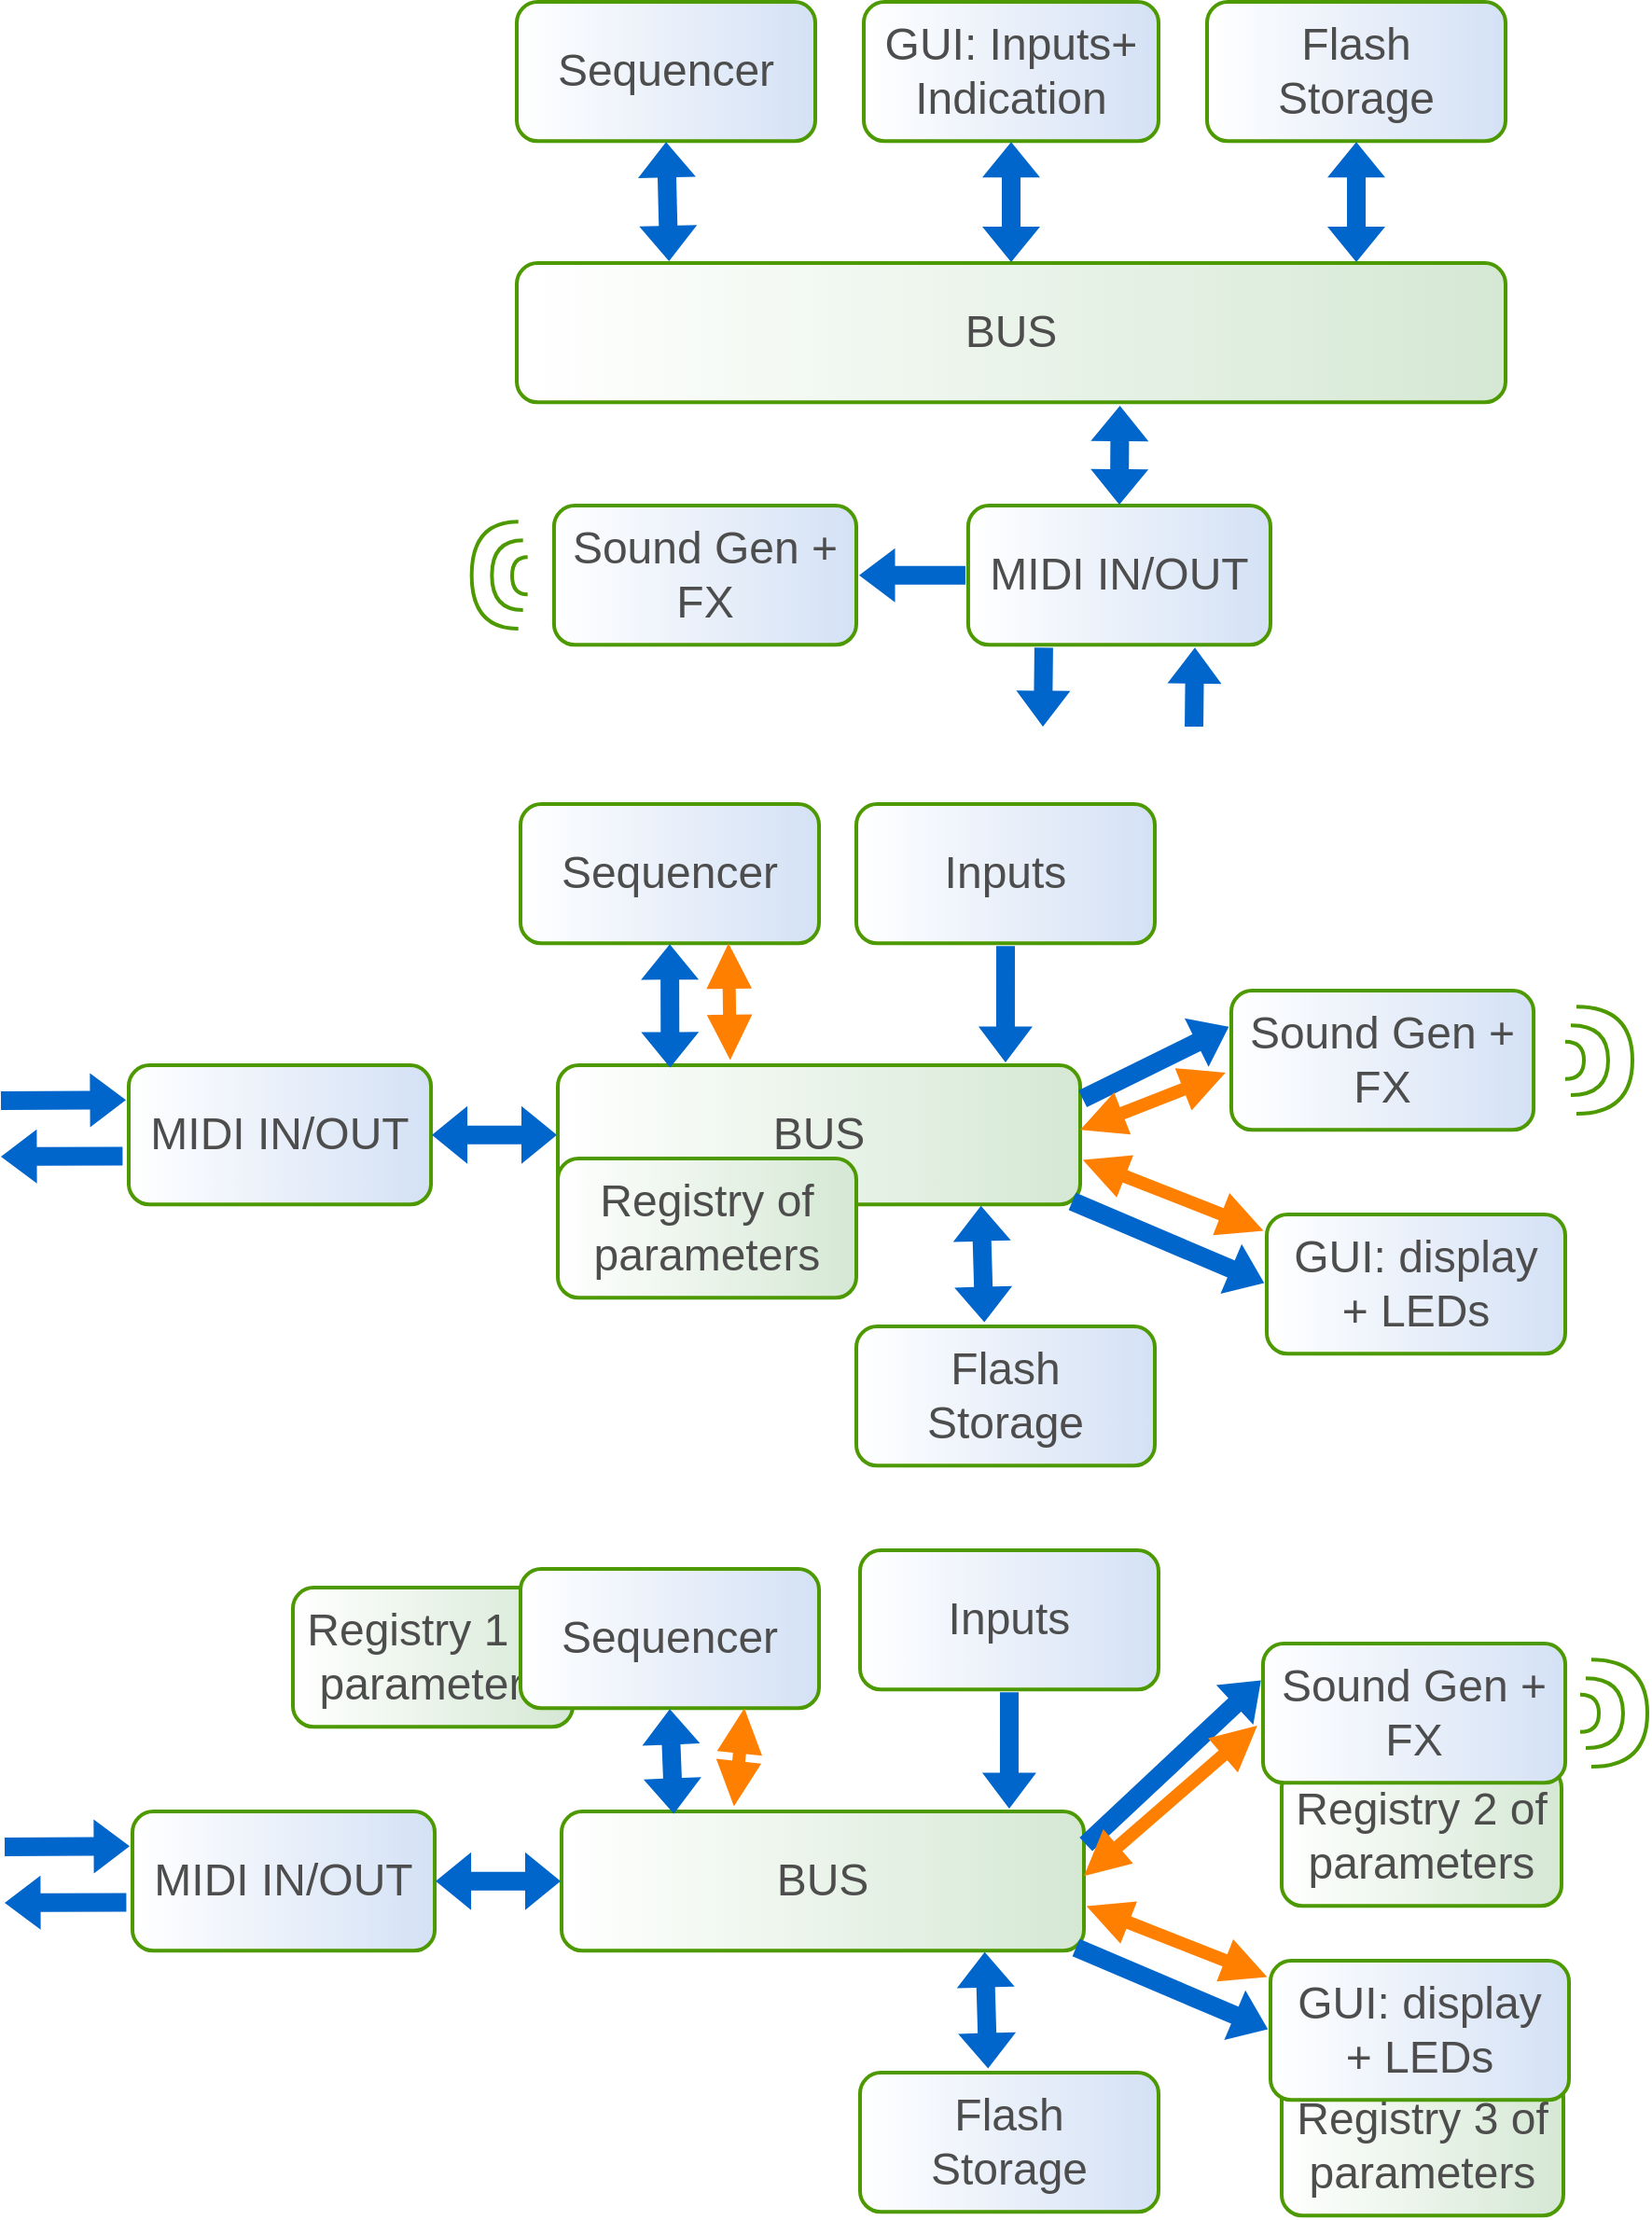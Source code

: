 <mxfile compressed="true" version="26.0.11"><diagram name="Page-1" id="eG5tvo9UgwHiR6DEYF9L"><mxGraphModel dx="954" dy="477" grid="1" gridSize="10" guides="1" tooltips="1" connect="1" arrows="1" fold="1" page="1" pageScale="1" pageWidth="1169" pageHeight="827" math="0" shadow="0"><root><mxCell id="0"/><mxCell id="1" parent="0"/><mxCell id="r1k9Vs8_axK-B9l9-zTd-73" value="Registry 1 of&lt;br&gt;parameters" style="rounded=1;whiteSpace=wrap;html=1;shadow=0;strokeWidth=2;fillColor=#D5E8D4;gradientColor=#ffffff;fontFamily=Helvetica;fontSize=24;align=center;strokeColor=#4D9900;gradientDirection=west;fontColor=#4D4D4D;" vertex="1" parent="1"><mxGeometry x="220" y="890" width="150" height="74.67" as="geometry"/></mxCell><mxCell id="r1k9Vs8_axK-B9l9-zTd-72" value="Registry 3 of&lt;br&gt;parameters" style="rounded=1;whiteSpace=wrap;html=1;shadow=0;strokeWidth=2;fillColor=#D5E8D4;gradientColor=#ffffff;fontFamily=Helvetica;fontSize=24;align=center;strokeColor=#4D9900;gradientDirection=west;fontColor=#4D4D4D;" vertex="1" parent="1"><mxGeometry x="750" y="1152" width="151" height="74.67" as="geometry"/></mxCell><mxCell id="r1k9Vs8_axK-B9l9-zTd-71" value="Registry 2 of&lt;br&gt;parameters" style="rounded=1;whiteSpace=wrap;html=1;shadow=0;strokeWidth=2;fillColor=#D5E8D4;gradientColor=#ffffff;fontFamily=Helvetica;fontSize=24;align=center;strokeColor=#4D9900;gradientDirection=west;fontColor=#4D4D4D;" vertex="1" parent="1"><mxGeometry x="750" y="986" width="150" height="74.67" as="geometry"/></mxCell><mxCell id="TZSDHcv375y_gvkYPDKj-7" value="MIDI IN/OUT" style="rounded=1;whiteSpace=wrap;html=1;shadow=0;strokeWidth=2;fillColor=#D4E1F5;gradientColor=#ffffff;fontFamily=Helvetica;fontSize=24;align=center;strokeColor=#4D9900;gradientDirection=west;fontColor=#4D4D4D;" parent="1" vertex="1"><mxGeometry x="581.966" y="310.002" width="162.036" height="74.667" as="geometry"/></mxCell><mxCell id="TZSDHcv375y_gvkYPDKj-8" value="Sound Gen + FX" style="rounded=1;whiteSpace=wrap;html=1;shadow=0;strokeWidth=2;fillColor=#D4E1F5;gradientColor=#ffffff;fontFamily=Helvetica;fontSize=24;align=center;strokeColor=#4D9900;gradientDirection=west;fontColor=#4D4D4D;" parent="1" vertex="1"><mxGeometry x="359.966" y="310" width="162.036" height="74.667" as="geometry"/></mxCell><mxCell id="TZSDHcv375y_gvkYPDKj-10" value="BUS" style="rounded=1;whiteSpace=wrap;html=1;shadow=0;strokeWidth=2;fillColor=#D5E8D4;gradientColor=#ffffff;fontFamily=Helvetica;fontSize=24;align=center;strokeColor=#4D9900;gradientDirection=west;fontColor=#4D4D4D;" parent="1" vertex="1"><mxGeometry x="340" y="180" width="530" height="74.67" as="geometry"/></mxCell><mxCell id="TZSDHcv375y_gvkYPDKj-12" value="Flash&lt;br&gt;Storage" style="rounded=1;whiteSpace=wrap;html=1;shadow=0;strokeWidth=2;fillColor=#D4E1F5;gradientColor=#ffffff;fontFamily=Helvetica;fontSize=24;align=center;strokeColor=#4D9900;gradientDirection=west;fontColor=#4D4D4D;" parent="1" vertex="1"><mxGeometry x="710" y="40" width="160" height="74.67" as="geometry"/></mxCell><mxCell id="TZSDHcv375y_gvkYPDKj-13" value="GUI: Inputs+&lt;br&gt;I&lt;span style=&quot;background-color: transparent; color: light-dark(rgb(77, 77, 77), rgb(171, 171, 171));&quot;&gt;ndication&lt;/span&gt;" style="rounded=1;whiteSpace=wrap;html=1;shadow=0;strokeWidth=2;fillColor=#D4E1F5;gradientColor=#ffffff;fontFamily=Helvetica;fontSize=24;align=center;strokeColor=#4D9900;gradientDirection=west;fontColor=#4D4D4D;" parent="1" vertex="1"><mxGeometry x="526" y="40" width="158" height="74.67" as="geometry"/></mxCell><mxCell id="Whw1uoBwT5rwK0WxoIqT-2" style="edgeStyle=none;rounded=0;html=1;shadow=0;endArrow=blockThin;endFill=1;jettySize=auto;orthogonalLoop=1;strokeWidth=3;fontFamily=Helvetica;fontSize=18;align=center;shape=flexArrow;strokeColor=none;fillColor=#0066CC;endWidth=16;endSize=5.42;width=8;sourcePerimeterSpacing=-2;dashed=1;fontColor=#4D4D4D;entryX=0.75;entryY=1;entryDx=0;entryDy=0;" parent="1" target="TZSDHcv375y_gvkYPDKj-7" edge="1"><mxGeometry relative="1" as="geometry"><mxPoint x="703" y="430" as="sourcePoint"/><mxPoint x="139.79" y="249.78" as="targetPoint"/></mxGeometry></mxCell><mxCell id="Whw1uoBwT5rwK0WxoIqT-3" style="edgeStyle=none;rounded=0;html=1;shadow=0;endArrow=blockThin;endFill=1;jettySize=auto;orthogonalLoop=1;strokeWidth=3;fontFamily=Helvetica;fontSize=18;align=center;shape=flexArrow;strokeColor=none;fillColor=#0066CC;endWidth=16;endSize=5.42;width=8;sourcePerimeterSpacing=-2;dashed=1;fontColor=#4D4D4D;exitX=0.25;exitY=1;exitDx=0;exitDy=0;" parent="1" source="TZSDHcv375y_gvkYPDKj-7" edge="1"><mxGeometry relative="1" as="geometry"><mxPoint x="740" y="359" as="sourcePoint"/><mxPoint x="622" y="430" as="targetPoint"/></mxGeometry></mxCell><mxCell id="Whw1uoBwT5rwK0WxoIqT-10" style="edgeStyle=none;rounded=0;html=1;shadow=0;endArrow=blockThin;endFill=1;jettySize=auto;orthogonalLoop=1;strokeWidth=3;fontFamily=Helvetica;fontSize=18;align=center;shape=flexArrow;strokeColor=none;fillColor=#0066CC;endWidth=16;endSize=5.42;width=8;sourcePerimeterSpacing=-2;dashed=1;fontColor=#4D4D4D;exitX=0;exitY=0.5;exitDx=0;exitDy=0;entryX=1;entryY=0.5;entryDx=0;entryDy=0;" parent="1" source="TZSDHcv375y_gvkYPDKj-7" target="TZSDHcv375y_gvkYPDKj-8" edge="1"><mxGeometry relative="1" as="geometry"><mxPoint x="260" y="120" as="sourcePoint"/><mxPoint x="181" y="240" as="targetPoint"/></mxGeometry></mxCell><mxCell id="Whw1uoBwT5rwK0WxoIqT-13" value="Sequencer" style="rounded=1;whiteSpace=wrap;html=1;shadow=0;strokeWidth=2;fillColor=#D4E1F5;gradientColor=#ffffff;fontFamily=Helvetica;fontSize=24;align=center;strokeColor=#4D9900;gradientDirection=west;fontColor=#4D4D4D;" parent="1" vertex="1"><mxGeometry x="340" y="40" width="160" height="74.67" as="geometry"/></mxCell><mxCell id="r1k9Vs8_axK-B9l9-zTd-3" value="" style="shape=flexArrow;endArrow=classic;startArrow=classic;html=1;rounded=0;fillColor=#0066CC;strokeColor=none;exitX=0.5;exitY=0;exitDx=0;exitDy=0;entryX=0.61;entryY=1.018;entryDx=0;entryDy=0;entryPerimeter=0;" edge="1" parent="1" source="TZSDHcv375y_gvkYPDKj-7" target="TZSDHcv375y_gvkYPDKj-10"><mxGeometry width="100" height="100" relative="1" as="geometry"><mxPoint x="280" y="310" as="sourcePoint"/><mxPoint x="390" y="180" as="targetPoint"/></mxGeometry></mxCell><mxCell id="r1k9Vs8_axK-B9l9-zTd-4" value="" style="shape=flexArrow;endArrow=classic;startArrow=classic;html=1;rounded=0;fillColor=#0066CC;strokeColor=none;entryX=0.5;entryY=1;entryDx=0;entryDy=0;exitX=0.154;exitY=-0.007;exitDx=0;exitDy=0;exitPerimeter=0;" edge="1" parent="1" source="TZSDHcv375y_gvkYPDKj-10" target="Whw1uoBwT5rwK0WxoIqT-13"><mxGeometry width="100" height="100" relative="1" as="geometry"><mxPoint x="473" y="180" as="sourcePoint"/><mxPoint x="370" y="140" as="targetPoint"/></mxGeometry></mxCell><mxCell id="r1k9Vs8_axK-B9l9-zTd-5" value="" style="shape=flexArrow;endArrow=classic;startArrow=classic;html=1;rounded=0;fillColor=#0066CC;strokeColor=none;exitX=0.5;exitY=1;exitDx=0;exitDy=0;" edge="1" parent="1" source="TZSDHcv375y_gvkYPDKj-12"><mxGeometry width="100" height="100" relative="1" as="geometry"><mxPoint x="460" y="360" as="sourcePoint"/><mxPoint x="790" y="180" as="targetPoint"/></mxGeometry></mxCell><mxCell id="r1k9Vs8_axK-B9l9-zTd-18" value="" style="group;rotation=-180;" vertex="1" connectable="0" parent="1"><mxGeometry x="320" y="318.67" width="30" height="57.33" as="geometry"/></mxCell><mxCell id="r1k9Vs8_axK-B9l9-zTd-6" value="" style="shape=requiredInterface;html=1;verticalLabelPosition=bottom;sketch=0;strokeWidth=2;fillColor=none;strokeColor=light-dark(#4d9900, #ededed);rotation=-180;" vertex="1" parent="r1k9Vs8_axK-B9l9-zTd-18"><mxGeometry x="17.5" y="19.0" width="8.333" height="20.0" as="geometry"/></mxCell><mxCell id="r1k9Vs8_axK-B9l9-zTd-8" value="" style="shape=requiredInterface;html=1;verticalLabelPosition=bottom;sketch=0;strokeWidth=2;fillColor=none;strokeColor=light-dark(#4d9900, #ededed);rotation=-180;" vertex="1" parent="r1k9Vs8_axK-B9l9-zTd-18"><mxGeometry x="6.667" y="10.0" width="16.667" height="37.33" as="geometry"/></mxCell><mxCell id="r1k9Vs8_axK-B9l9-zTd-9" value="" style="shape=requiredInterface;html=1;verticalLabelPosition=bottom;sketch=0;strokeWidth=2;fillColor=none;strokeColor=light-dark(#4d9900, #ededed);rotation=-180;" vertex="1" parent="r1k9Vs8_axK-B9l9-zTd-18"><mxGeometry x="-4.167" width="25" height="57.33" as="geometry"/></mxCell><mxCell id="r1k9Vs8_axK-B9l9-zTd-23" value="MIDI IN/OUT" style="rounded=1;whiteSpace=wrap;html=1;shadow=0;strokeWidth=2;fillColor=#D4E1F5;gradientColor=#ffffff;fontFamily=Helvetica;fontSize=24;align=center;strokeColor=#4D9900;gradientDirection=west;fontColor=#4D4D4D;" vertex="1" parent="1"><mxGeometry x="131.996" y="610.002" width="162.036" height="74.667" as="geometry"/></mxCell><mxCell id="r1k9Vs8_axK-B9l9-zTd-24" value="Sound Gen + FX" style="rounded=1;whiteSpace=wrap;html=1;shadow=0;strokeWidth=2;fillColor=#D4E1F5;gradientColor=#ffffff;fontFamily=Helvetica;fontSize=24;align=center;strokeColor=#4D9900;gradientDirection=west;fontColor=#4D4D4D;" vertex="1" parent="1"><mxGeometry x="723.006" y="570" width="162.036" height="74.667" as="geometry"/></mxCell><mxCell id="r1k9Vs8_axK-B9l9-zTd-25" value="BUS" style="rounded=1;whiteSpace=wrap;html=1;shadow=0;strokeWidth=2;fillColor=#D5E8D4;gradientColor=#ffffff;fontFamily=Helvetica;fontSize=24;align=center;strokeColor=#4D9900;gradientDirection=west;fontColor=#4D4D4D;" vertex="1" parent="1"><mxGeometry x="362" y="610" width="280" height="74.67" as="geometry"/></mxCell><mxCell id="r1k9Vs8_axK-B9l9-zTd-26" value="Flash&lt;br&gt;Storage" style="rounded=1;whiteSpace=wrap;html=1;shadow=0;strokeWidth=2;fillColor=#D4E1F5;gradientColor=#ffffff;fontFamily=Helvetica;fontSize=24;align=center;strokeColor=#4D9900;gradientDirection=west;fontColor=#4D4D4D;" vertex="1" parent="1"><mxGeometry x="522" y="750" width="160" height="74.67" as="geometry"/></mxCell><mxCell id="r1k9Vs8_axK-B9l9-zTd-27" value="GUI: display &lt;br&gt;+ LEDs" style="rounded=1;whiteSpace=wrap;html=1;shadow=0;strokeWidth=2;fillColor=#D4E1F5;gradientColor=#ffffff;fontFamily=Helvetica;fontSize=24;align=center;strokeColor=#4D9900;gradientDirection=west;fontColor=#4D4D4D;" vertex="1" parent="1"><mxGeometry x="742" y="690" width="160" height="74.67" as="geometry"/></mxCell><mxCell id="r1k9Vs8_axK-B9l9-zTd-28" style="edgeStyle=none;rounded=0;html=1;shadow=0;endArrow=blockThin;endFill=1;jettySize=auto;orthogonalLoop=1;strokeWidth=3;fontFamily=Helvetica;fontSize=18;align=center;shape=flexArrow;strokeColor=none;fillColor=#0066CC;endWidth=16;endSize=5.42;width=8;sourcePerimeterSpacing=-2;dashed=1;fontColor=#4D4D4D;entryX=0;entryY=0.25;entryDx=0;entryDy=0;" edge="1" parent="1" target="r1k9Vs8_axK-B9l9-zTd-23"><mxGeometry relative="1" as="geometry"><mxPoint x="62" y="629" as="sourcePoint"/><mxPoint x="141.79" y="679.78" as="targetPoint"/></mxGeometry></mxCell><mxCell id="r1k9Vs8_axK-B9l9-zTd-29" style="edgeStyle=none;rounded=0;html=1;shadow=0;endArrow=blockThin;endFill=1;jettySize=auto;orthogonalLoop=1;strokeWidth=3;fontFamily=Helvetica;fontSize=18;align=center;shape=flexArrow;strokeColor=none;fillColor=#0066CC;endWidth=16;endSize=5.42;width=8;sourcePerimeterSpacing=-2;dashed=1;fontColor=#4D4D4D;exitX=-0.011;exitY=0.653;exitDx=0;exitDy=0;exitPerimeter=0;" edge="1" parent="1" source="r1k9Vs8_axK-B9l9-zTd-23"><mxGeometry relative="1" as="geometry"><mxPoint x="142" y="709.78" as="sourcePoint"/><mxPoint x="62" y="659" as="targetPoint"/></mxGeometry></mxCell><mxCell id="r1k9Vs8_axK-B9l9-zTd-30" style="edgeStyle=none;rounded=0;html=1;shadow=0;endArrow=blockThin;endFill=1;jettySize=auto;orthogonalLoop=1;strokeWidth=3;fontFamily=Helvetica;fontSize=18;align=center;shape=flexArrow;strokeColor=none;fillColor=#0066CC;endWidth=16;endSize=5.42;width=8;sourcePerimeterSpacing=-2;dashed=1;fontColor=#4D4D4D;entryX=0;entryY=0.25;entryDx=0;entryDy=0;exitX=1;exitY=0.25;exitDx=0;exitDy=0;" edge="1" parent="1" source="r1k9Vs8_axK-B9l9-zTd-25" target="r1k9Vs8_axK-B9l9-zTd-24"><mxGeometry relative="1" as="geometry"><mxPoint x="522" y="638" as="sourcePoint"/><mxPoint x="562" y="637.35" as="targetPoint"/></mxGeometry></mxCell><mxCell id="r1k9Vs8_axK-B9l9-zTd-31" value="Sequencer" style="rounded=1;whiteSpace=wrap;html=1;shadow=0;strokeWidth=2;fillColor=#D4E1F5;gradientColor=#ffffff;fontFamily=Helvetica;fontSize=24;align=center;strokeColor=#4D9900;gradientDirection=west;fontColor=#4D4D4D;" vertex="1" parent="1"><mxGeometry x="342" y="470" width="160" height="74.67" as="geometry"/></mxCell><mxCell id="r1k9Vs8_axK-B9l9-zTd-32" value="Inputs" style="rounded=1;whiteSpace=wrap;html=1;shadow=0;strokeWidth=2;fillColor=#D4E1F5;gradientColor=#ffffff;fontFamily=Helvetica;fontSize=24;align=center;strokeColor=#4D9900;gradientDirection=west;fontColor=#4D4D4D;" vertex="1" parent="1"><mxGeometry x="522" y="470" width="160" height="74.67" as="geometry"/></mxCell><mxCell id="r1k9Vs8_axK-B9l9-zTd-33" style="edgeStyle=none;rounded=0;html=1;shadow=0;endArrow=blockThin;endFill=1;jettySize=auto;orthogonalLoop=1;strokeWidth=3;fontFamily=Helvetica;fontSize=18;align=center;shape=flexArrow;strokeColor=none;fillColor=#0066CC;endWidth=16;endSize=5.42;width=8;sourcePerimeterSpacing=-2;dashed=1;fontColor=#4D4D4D;entryX=0.857;entryY=0;entryDx=0;entryDy=0;entryPerimeter=0;exitX=0.5;exitY=1;exitDx=0;exitDy=0;" edge="1" parent="1" source="r1k9Vs8_axK-B9l9-zTd-32" target="r1k9Vs8_axK-B9l9-zTd-25"><mxGeometry relative="1" as="geometry"><mxPoint x="662" y="560" as="sourcePoint"/><mxPoint x="662" y="570" as="targetPoint"/></mxGeometry></mxCell><mxCell id="r1k9Vs8_axK-B9l9-zTd-34" value="" style="shape=flexArrow;endArrow=classic;startArrow=classic;html=1;rounded=0;fillColor=#0066CC;strokeColor=none;entryX=0;entryY=0.5;entryDx=0;entryDy=0;exitX=1;exitY=0.5;exitDx=0;exitDy=0;" edge="1" parent="1" source="r1k9Vs8_axK-B9l9-zTd-23" target="r1k9Vs8_axK-B9l9-zTd-25"><mxGeometry width="100" height="100" relative="1" as="geometry"><mxPoint x="282" y="740" as="sourcePoint"/><mxPoint x="342" y="730" as="targetPoint"/></mxGeometry></mxCell><mxCell id="r1k9Vs8_axK-B9l9-zTd-35" value="" style="shape=flexArrow;endArrow=classic;startArrow=classic;html=1;rounded=0;fillColor=#0066CC;strokeColor=none;entryX=0.5;entryY=1;entryDx=0;entryDy=0;exitX=0.215;exitY=0.023;exitDx=0;exitDy=0;exitPerimeter=0;" edge="1" parent="1" source="r1k9Vs8_axK-B9l9-zTd-25" target="r1k9Vs8_axK-B9l9-zTd-31"><mxGeometry width="100" height="100" relative="1" as="geometry"><mxPoint x="492" y="560" as="sourcePoint"/><mxPoint x="372" y="570" as="targetPoint"/></mxGeometry></mxCell><mxCell id="r1k9Vs8_axK-B9l9-zTd-36" value="" style="shape=flexArrow;endArrow=classic;startArrow=classic;html=1;rounded=0;fillColor=#0066CC;strokeColor=none;exitX=0.429;exitY=-0.023;exitDx=0;exitDy=0;entryX=0.81;entryY=1.002;entryDx=0;entryDy=0;entryPerimeter=0;exitPerimeter=0;" edge="1" parent="1" source="r1k9Vs8_axK-B9l9-zTd-26" target="r1k9Vs8_axK-B9l9-zTd-25"><mxGeometry width="100" height="100" relative="1" as="geometry"><mxPoint x="462" y="790" as="sourcePoint"/><mxPoint x="462" y="730" as="targetPoint"/></mxGeometry></mxCell><mxCell id="r1k9Vs8_axK-B9l9-zTd-37" value="Registry of&lt;br&gt;parameters" style="rounded=1;whiteSpace=wrap;html=1;shadow=0;strokeWidth=2;fillColor=#D5E8D4;gradientColor=#ffffff;fontFamily=Helvetica;fontSize=24;align=center;strokeColor=#4D9900;gradientDirection=west;fontColor=#4D4D4D;" vertex="1" parent="1"><mxGeometry x="362" y="660" width="160" height="74.67" as="geometry"/></mxCell><mxCell id="r1k9Vs8_axK-B9l9-zTd-38" style="edgeStyle=none;rounded=0;html=1;shadow=0;endArrow=blockThin;endFill=1;jettySize=auto;orthogonalLoop=1;strokeWidth=3;fontFamily=Helvetica;fontSize=18;align=center;shape=flexArrow;strokeColor=none;fillColor=#0066CC;endWidth=16;endSize=5.42;width=8;sourcePerimeterSpacing=-2;dashed=1;fontColor=#4D4D4D;entryX=0;entryY=0.5;entryDx=0;entryDy=0;exitX=0.98;exitY=0.97;exitDx=0;exitDy=0;exitPerimeter=0;" edge="1" parent="1" source="r1k9Vs8_axK-B9l9-zTd-25" target="r1k9Vs8_axK-B9l9-zTd-27"><mxGeometry relative="1" as="geometry"><mxPoint x="632" y="680" as="sourcePoint"/><mxPoint x="632" y="740" as="targetPoint"/></mxGeometry></mxCell><mxCell id="r1k9Vs8_axK-B9l9-zTd-40" value="" style="group" vertex="1" connectable="0" parent="1"><mxGeometry x="902" y="578.67" width="36" height="57.33" as="geometry"/></mxCell><mxCell id="r1k9Vs8_axK-B9l9-zTd-41" value="" style="shape=requiredInterface;html=1;verticalLabelPosition=bottom;sketch=0;strokeWidth=2;fillColor=none;strokeColor=light-dark(#4d9900, #ededed);" vertex="1" parent="r1k9Vs8_axK-B9l9-zTd-40"><mxGeometry y="18.66" width="10" height="20" as="geometry"/></mxCell><mxCell id="r1k9Vs8_axK-B9l9-zTd-42" value="" style="shape=requiredInterface;html=1;verticalLabelPosition=bottom;sketch=0;strokeWidth=2;fillColor=none;strokeColor=light-dark(#4d9900, #ededed);" vertex="1" parent="r1k9Vs8_axK-B9l9-zTd-40"><mxGeometry x="3" y="9.99" width="20" height="37.33" as="geometry"/></mxCell><mxCell id="r1k9Vs8_axK-B9l9-zTd-43" value="" style="shape=requiredInterface;html=1;verticalLabelPosition=bottom;sketch=0;strokeWidth=2;fillColor=none;strokeColor=light-dark(#4d9900, #ededed);" vertex="1" parent="r1k9Vs8_axK-B9l9-zTd-40"><mxGeometry x="6" width="30" height="57.33" as="geometry"/></mxCell><mxCell id="r1k9Vs8_axK-B9l9-zTd-44" value="" style="endArrow=block;startArrow=block;html=1;rounded=0;exitX=-0.011;exitY=0.117;exitDx=0;exitDy=0;strokeColor=#FF8000;strokeWidth=7;startFill=1;endFill=1;entryX=1.005;entryY=0.679;entryDx=0;entryDy=0;entryPerimeter=0;exitPerimeter=0;" edge="1" parent="1" source="r1k9Vs8_axK-B9l9-zTd-27" target="r1k9Vs8_axK-B9l9-zTd-25"><mxGeometry width="50" height="50" relative="1" as="geometry"><mxPoint x="885" y="765" as="sourcePoint"/><mxPoint x="938" y="700" as="targetPoint"/></mxGeometry></mxCell><mxCell id="r1k9Vs8_axK-B9l9-zTd-45" value="" style="endArrow=block;startArrow=block;html=1;rounded=0;exitX=0.33;exitY=-0.037;exitDx=0;exitDy=0;strokeColor=#FF8000;strokeWidth=7;startFill=1;endFill=1;entryX=1.005;entryY=0.679;entryDx=0;entryDy=0;entryPerimeter=0;exitPerimeter=0;" edge="1" parent="1" source="r1k9Vs8_axK-B9l9-zTd-25"><mxGeometry width="50" height="50" relative="1" as="geometry"><mxPoint x="550.5" y="582.67" as="sourcePoint"/><mxPoint x="453.5" y="544.67" as="targetPoint"/></mxGeometry></mxCell><mxCell id="r1k9Vs8_axK-B9l9-zTd-46" value="" style="endArrow=block;startArrow=block;html=1;rounded=0;exitX=-0.019;exitY=0.589;exitDx=0;exitDy=0;strokeColor=#FF8000;strokeWidth=7;startFill=1;endFill=1;entryX=1.005;entryY=0.679;entryDx=0;entryDy=0;entryPerimeter=0;exitPerimeter=0;" edge="1" parent="1" source="r1k9Vs8_axK-B9l9-zTd-24"><mxGeometry width="50" height="50" relative="1" as="geometry"><mxPoint x="739" y="682.67" as="sourcePoint"/><mxPoint x="642" y="644.67" as="targetPoint"/></mxGeometry></mxCell><mxCell id="r1k9Vs8_axK-B9l9-zTd-47" value="MIDI IN/OUT" style="rounded=1;whiteSpace=wrap;html=1;shadow=0;strokeWidth=2;fillColor=#D4E1F5;gradientColor=#ffffff;fontFamily=Helvetica;fontSize=24;align=center;strokeColor=#4D9900;gradientDirection=west;fontColor=#4D4D4D;" vertex="1" parent="1"><mxGeometry x="133.996" y="1010.002" width="162.036" height="74.667" as="geometry"/></mxCell><mxCell id="r1k9Vs8_axK-B9l9-zTd-48" value="Sound Gen + FX" style="rounded=1;whiteSpace=wrap;html=1;shadow=0;strokeWidth=2;fillColor=#D4E1F5;gradientColor=#ffffff;fontFamily=Helvetica;fontSize=24;align=center;strokeColor=#4D9900;gradientDirection=west;fontColor=#4D4D4D;" vertex="1" parent="1"><mxGeometry x="739.996" y="920" width="162.036" height="74.667" as="geometry"/></mxCell><mxCell id="r1k9Vs8_axK-B9l9-zTd-49" value="BUS" style="rounded=1;whiteSpace=wrap;html=1;shadow=0;strokeWidth=2;fillColor=#D5E8D4;gradientColor=#ffffff;fontFamily=Helvetica;fontSize=24;align=center;strokeColor=#4D9900;gradientDirection=west;fontColor=#4D4D4D;" vertex="1" parent="1"><mxGeometry x="364" y="1010" width="280" height="74.67" as="geometry"/></mxCell><mxCell id="r1k9Vs8_axK-B9l9-zTd-50" value="Flash&lt;br&gt;Storage" style="rounded=1;whiteSpace=wrap;html=1;shadow=0;strokeWidth=2;fillColor=#D4E1F5;gradientColor=#ffffff;fontFamily=Helvetica;fontSize=24;align=center;strokeColor=#4D9900;gradientDirection=west;fontColor=#4D4D4D;" vertex="1" parent="1"><mxGeometry x="524" y="1150" width="160" height="74.67" as="geometry"/></mxCell><mxCell id="r1k9Vs8_axK-B9l9-zTd-51" value="GUI: display &lt;br&gt;+ LEDs" style="rounded=1;whiteSpace=wrap;html=1;shadow=0;strokeWidth=2;fillColor=#D4E1F5;gradientColor=#ffffff;fontFamily=Helvetica;fontSize=24;align=center;strokeColor=#4D9900;gradientDirection=west;fontColor=#4D4D4D;" vertex="1" parent="1"><mxGeometry x="744" y="1090" width="160" height="74.67" as="geometry"/></mxCell><mxCell id="r1k9Vs8_axK-B9l9-zTd-52" style="edgeStyle=none;rounded=0;html=1;shadow=0;endArrow=blockThin;endFill=1;jettySize=auto;orthogonalLoop=1;strokeWidth=3;fontFamily=Helvetica;fontSize=18;align=center;shape=flexArrow;strokeColor=none;fillColor=#0066CC;endWidth=16;endSize=5.42;width=8;sourcePerimeterSpacing=-2;dashed=1;fontColor=#4D4D4D;entryX=0;entryY=0.25;entryDx=0;entryDy=0;" edge="1" parent="1" target="r1k9Vs8_axK-B9l9-zTd-47"><mxGeometry relative="1" as="geometry"><mxPoint x="64" y="1029" as="sourcePoint"/><mxPoint x="143.79" y="1079.78" as="targetPoint"/></mxGeometry></mxCell><mxCell id="r1k9Vs8_axK-B9l9-zTd-53" style="edgeStyle=none;rounded=0;html=1;shadow=0;endArrow=blockThin;endFill=1;jettySize=auto;orthogonalLoop=1;strokeWidth=3;fontFamily=Helvetica;fontSize=18;align=center;shape=flexArrow;strokeColor=none;fillColor=#0066CC;endWidth=16;endSize=5.42;width=8;sourcePerimeterSpacing=-2;dashed=1;fontColor=#4D4D4D;exitX=-0.011;exitY=0.653;exitDx=0;exitDy=0;exitPerimeter=0;" edge="1" parent="1" source="r1k9Vs8_axK-B9l9-zTd-47"><mxGeometry relative="1" as="geometry"><mxPoint x="144" y="1109.78" as="sourcePoint"/><mxPoint x="64" y="1059" as="targetPoint"/></mxGeometry></mxCell><mxCell id="r1k9Vs8_axK-B9l9-zTd-54" style="edgeStyle=none;rounded=0;html=1;shadow=0;endArrow=blockThin;endFill=1;jettySize=auto;orthogonalLoop=1;strokeWidth=3;fontFamily=Helvetica;fontSize=18;align=center;shape=flexArrow;strokeColor=none;fillColor=#0066CC;endWidth=16;endSize=5.42;width=8;sourcePerimeterSpacing=-2;dashed=1;fontColor=#4D4D4D;entryX=0;entryY=0.25;entryDx=0;entryDy=0;exitX=1;exitY=0.25;exitDx=0;exitDy=0;" edge="1" parent="1" source="r1k9Vs8_axK-B9l9-zTd-49" target="r1k9Vs8_axK-B9l9-zTd-48"><mxGeometry relative="1" as="geometry"><mxPoint x="524" y="1038" as="sourcePoint"/><mxPoint x="564" y="1037.35" as="targetPoint"/></mxGeometry></mxCell><mxCell id="r1k9Vs8_axK-B9l9-zTd-55" value="Sequencer" style="rounded=1;whiteSpace=wrap;html=1;shadow=0;strokeWidth=2;fillColor=#D4E1F5;gradientColor=#ffffff;fontFamily=Helvetica;fontSize=24;align=center;strokeColor=#4D9900;gradientDirection=west;fontColor=#4D4D4D;" vertex="1" parent="1"><mxGeometry x="342" y="880" width="160" height="74.67" as="geometry"/></mxCell><mxCell id="r1k9Vs8_axK-B9l9-zTd-56" value="Inputs" style="rounded=1;whiteSpace=wrap;html=1;shadow=0;strokeWidth=2;fillColor=#D4E1F5;gradientColor=#ffffff;fontFamily=Helvetica;fontSize=24;align=center;strokeColor=#4D9900;gradientDirection=west;fontColor=#4D4D4D;" vertex="1" parent="1"><mxGeometry x="524" y="870" width="160" height="74.67" as="geometry"/></mxCell><mxCell id="r1k9Vs8_axK-B9l9-zTd-57" style="edgeStyle=none;rounded=0;html=1;shadow=0;endArrow=blockThin;endFill=1;jettySize=auto;orthogonalLoop=1;strokeWidth=3;fontFamily=Helvetica;fontSize=18;align=center;shape=flexArrow;strokeColor=none;fillColor=#0066CC;endWidth=16;endSize=5.42;width=8;sourcePerimeterSpacing=-2;dashed=1;fontColor=#4D4D4D;entryX=0.857;entryY=0;entryDx=0;entryDy=0;entryPerimeter=0;exitX=0.5;exitY=1;exitDx=0;exitDy=0;" edge="1" parent="1" source="r1k9Vs8_axK-B9l9-zTd-56" target="r1k9Vs8_axK-B9l9-zTd-49"><mxGeometry relative="1" as="geometry"><mxPoint x="664" y="960" as="sourcePoint"/><mxPoint x="664" y="970" as="targetPoint"/></mxGeometry></mxCell><mxCell id="r1k9Vs8_axK-B9l9-zTd-58" value="" style="shape=flexArrow;endArrow=classic;startArrow=classic;html=1;rounded=0;fillColor=#0066CC;strokeColor=none;entryX=0;entryY=0.5;entryDx=0;entryDy=0;exitX=1;exitY=0.5;exitDx=0;exitDy=0;" edge="1" parent="1" source="r1k9Vs8_axK-B9l9-zTd-47" target="r1k9Vs8_axK-B9l9-zTd-49"><mxGeometry width="100" height="100" relative="1" as="geometry"><mxPoint x="284" y="1140" as="sourcePoint"/><mxPoint x="344" y="1130" as="targetPoint"/></mxGeometry></mxCell><mxCell id="r1k9Vs8_axK-B9l9-zTd-59" value="" style="shape=flexArrow;endArrow=classic;startArrow=classic;html=1;rounded=0;fillColor=#0066CC;strokeColor=none;entryX=0.5;entryY=1;entryDx=0;entryDy=0;exitX=0.215;exitY=0.023;exitDx=0;exitDy=0;exitPerimeter=0;" edge="1" parent="1" source="r1k9Vs8_axK-B9l9-zTd-49" target="r1k9Vs8_axK-B9l9-zTd-55"><mxGeometry width="100" height="100" relative="1" as="geometry"><mxPoint x="494" y="960" as="sourcePoint"/><mxPoint x="374" y="970" as="targetPoint"/></mxGeometry></mxCell><mxCell id="r1k9Vs8_axK-B9l9-zTd-60" value="" style="shape=flexArrow;endArrow=classic;startArrow=classic;html=1;rounded=0;fillColor=#0066CC;strokeColor=none;exitX=0.429;exitY=-0.023;exitDx=0;exitDy=0;entryX=0.81;entryY=1.002;entryDx=0;entryDy=0;entryPerimeter=0;exitPerimeter=0;" edge="1" parent="1" source="r1k9Vs8_axK-B9l9-zTd-50" target="r1k9Vs8_axK-B9l9-zTd-49"><mxGeometry width="100" height="100" relative="1" as="geometry"><mxPoint x="464" y="1190" as="sourcePoint"/><mxPoint x="464" y="1130" as="targetPoint"/></mxGeometry></mxCell><mxCell id="r1k9Vs8_axK-B9l9-zTd-62" style="edgeStyle=none;rounded=0;html=1;shadow=0;endArrow=blockThin;endFill=1;jettySize=auto;orthogonalLoop=1;strokeWidth=3;fontFamily=Helvetica;fontSize=18;align=center;shape=flexArrow;strokeColor=none;fillColor=#0066CC;endWidth=16;endSize=5.42;width=8;sourcePerimeterSpacing=-2;dashed=1;fontColor=#4D4D4D;entryX=0;entryY=0.5;entryDx=0;entryDy=0;exitX=0.98;exitY=0.97;exitDx=0;exitDy=0;exitPerimeter=0;" edge="1" parent="1" source="r1k9Vs8_axK-B9l9-zTd-49" target="r1k9Vs8_axK-B9l9-zTd-51"><mxGeometry relative="1" as="geometry"><mxPoint x="634" y="1080" as="sourcePoint"/><mxPoint x="634" y="1140" as="targetPoint"/></mxGeometry></mxCell><mxCell id="r1k9Vs8_axK-B9l9-zTd-64" value="" style="group" vertex="1" connectable="0" parent="1"><mxGeometry x="910" y="928.67" width="36" height="57.33" as="geometry"/></mxCell><mxCell id="r1k9Vs8_axK-B9l9-zTd-65" value="" style="shape=requiredInterface;html=1;verticalLabelPosition=bottom;sketch=0;strokeWidth=2;fillColor=none;strokeColor=light-dark(#4d9900, #ededed);" vertex="1" parent="r1k9Vs8_axK-B9l9-zTd-64"><mxGeometry y="18.66" width="10" height="20" as="geometry"/></mxCell><mxCell id="r1k9Vs8_axK-B9l9-zTd-66" value="" style="shape=requiredInterface;html=1;verticalLabelPosition=bottom;sketch=0;strokeWidth=2;fillColor=none;strokeColor=light-dark(#4d9900, #ededed);" vertex="1" parent="r1k9Vs8_axK-B9l9-zTd-64"><mxGeometry x="3" y="9.99" width="20" height="37.33" as="geometry"/></mxCell><mxCell id="r1k9Vs8_axK-B9l9-zTd-67" value="" style="shape=requiredInterface;html=1;verticalLabelPosition=bottom;sketch=0;strokeWidth=2;fillColor=none;strokeColor=light-dark(#4d9900, #ededed);" vertex="1" parent="r1k9Vs8_axK-B9l9-zTd-64"><mxGeometry x="6" width="30" height="57.33" as="geometry"/></mxCell><mxCell id="r1k9Vs8_axK-B9l9-zTd-68" value="" style="endArrow=block;startArrow=block;html=1;rounded=0;exitX=-0.011;exitY=0.117;exitDx=0;exitDy=0;strokeColor=#FF8000;strokeWidth=7;startFill=1;endFill=1;entryX=1.005;entryY=0.679;entryDx=0;entryDy=0;entryPerimeter=0;exitPerimeter=0;" edge="1" parent="1" source="r1k9Vs8_axK-B9l9-zTd-51" target="r1k9Vs8_axK-B9l9-zTd-49"><mxGeometry width="50" height="50" relative="1" as="geometry"><mxPoint x="887" y="1165" as="sourcePoint"/><mxPoint x="940" y="1100" as="targetPoint"/></mxGeometry></mxCell><mxCell id="r1k9Vs8_axK-B9l9-zTd-69" value="" style="endArrow=block;startArrow=block;html=1;rounded=0;exitX=0.33;exitY=-0.037;exitDx=0;exitDy=0;strokeColor=#FF8000;strokeWidth=7;startFill=1;endFill=1;entryX=0.75;entryY=1;entryDx=0;entryDy=0;exitPerimeter=0;" edge="1" parent="1" source="r1k9Vs8_axK-B9l9-zTd-49" target="r1k9Vs8_axK-B9l9-zTd-55"><mxGeometry width="50" height="50" relative="1" as="geometry"><mxPoint x="552.5" y="982.67" as="sourcePoint"/><mxPoint x="455.5" y="944.67" as="targetPoint"/></mxGeometry></mxCell><mxCell id="r1k9Vs8_axK-B9l9-zTd-70" value="" style="endArrow=block;startArrow=block;html=1;rounded=0;exitX=-0.019;exitY=0.589;exitDx=0;exitDy=0;strokeColor=#FF8000;strokeWidth=7;startFill=1;endFill=1;entryX=1.005;entryY=0.679;entryDx=0;entryDy=0;entryPerimeter=0;exitPerimeter=0;" edge="1" parent="1" source="r1k9Vs8_axK-B9l9-zTd-48"><mxGeometry width="50" height="50" relative="1" as="geometry"><mxPoint x="741" y="1082.67" as="sourcePoint"/><mxPoint x="644" y="1044.67" as="targetPoint"/></mxGeometry></mxCell><mxCell id="r1k9Vs8_axK-B9l9-zTd-75" value="" style="shape=flexArrow;endArrow=classic;startArrow=classic;html=1;rounded=0;fillColor=#0066CC;strokeColor=none;exitX=0.5;exitY=1;exitDx=0;exitDy=0;entryX=0.5;entryY=0;entryDx=0;entryDy=0;" edge="1" parent="1" source="TZSDHcv375y_gvkYPDKj-13" target="TZSDHcv375y_gvkYPDKj-10"><mxGeometry width="100" height="100" relative="1" as="geometry"><mxPoint x="700" y="140" as="sourcePoint"/><mxPoint x="630" y="179" as="targetPoint"/></mxGeometry></mxCell></root></mxGraphModel></diagram></mxfile>